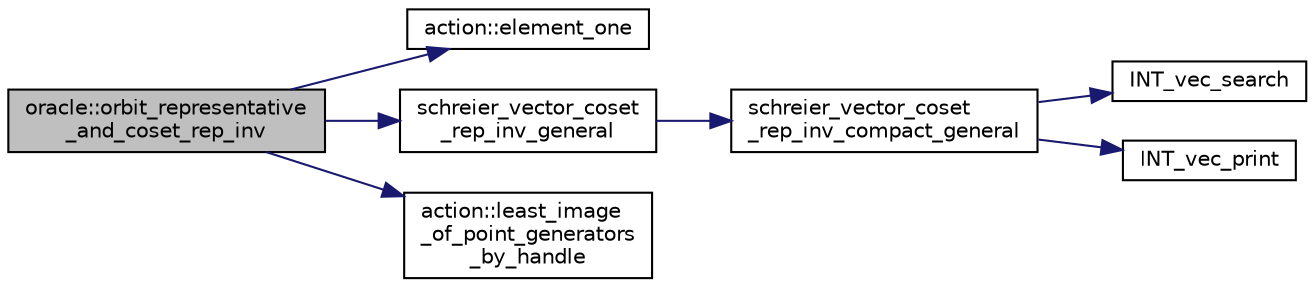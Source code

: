 digraph "oracle::orbit_representative_and_coset_rep_inv"
{
  edge [fontname="Helvetica",fontsize="10",labelfontname="Helvetica",labelfontsize="10"];
  node [fontname="Helvetica",fontsize="10",shape=record];
  rankdir="LR";
  Node6901 [label="oracle::orbit_representative\l_and_coset_rep_inv",height=0.2,width=0.4,color="black", fillcolor="grey75", style="filled", fontcolor="black"];
  Node6901 -> Node6902 [color="midnightblue",fontsize="10",style="solid",fontname="Helvetica"];
  Node6902 [label="action::element_one",height=0.2,width=0.4,color="black", fillcolor="white", style="filled",URL="$d2/d86/classaction.html#a780a105daf04d6d1fe7e2f63b3c88e3b"];
  Node6901 -> Node6903 [color="midnightblue",fontsize="10",style="solid",fontname="Helvetica"];
  Node6903 [label="schreier_vector_coset\l_rep_inv_general",height=0.2,width=0.4,color="black", fillcolor="white", style="filled",URL="$dc/d9b/groups__and__group__actions_2data__structures_2data__structures_8h.html#a25359d4cb33dfdb9e98b06a69d60d680"];
  Node6903 -> Node6904 [color="midnightblue",fontsize="10",style="solid",fontname="Helvetica"];
  Node6904 [label="schreier_vector_coset\l_rep_inv_compact_general",height=0.2,width=0.4,color="black", fillcolor="white", style="filled",URL="$d9/d7a/schreier__vector_8_c.html#ad9ac7140a52f76b86359724af7484cf7"];
  Node6904 -> Node6905 [color="midnightblue",fontsize="10",style="solid",fontname="Helvetica"];
  Node6905 [label="INT_vec_search",height=0.2,width=0.4,color="black", fillcolor="white", style="filled",URL="$d5/de2/foundations_2data__structures_2data__structures_8h.html#ad103ef2316a1f671bdb68fd9cd9ba945"];
  Node6904 -> Node6906 [color="midnightblue",fontsize="10",style="solid",fontname="Helvetica"];
  Node6906 [label="INT_vec_print",height=0.2,width=0.4,color="black", fillcolor="white", style="filled",URL="$df/dbf/sajeeb_8_c.html#a79a5901af0b47dd0d694109543c027fe"];
  Node6901 -> Node6907 [color="midnightblue",fontsize="10",style="solid",fontname="Helvetica"];
  Node6907 [label="action::least_image\l_of_point_generators\l_by_handle",height=0.2,width=0.4,color="black", fillcolor="white", style="filled",URL="$d2/d86/classaction.html#a484afc1bf008118b3d0d8921b194d514"];
}
